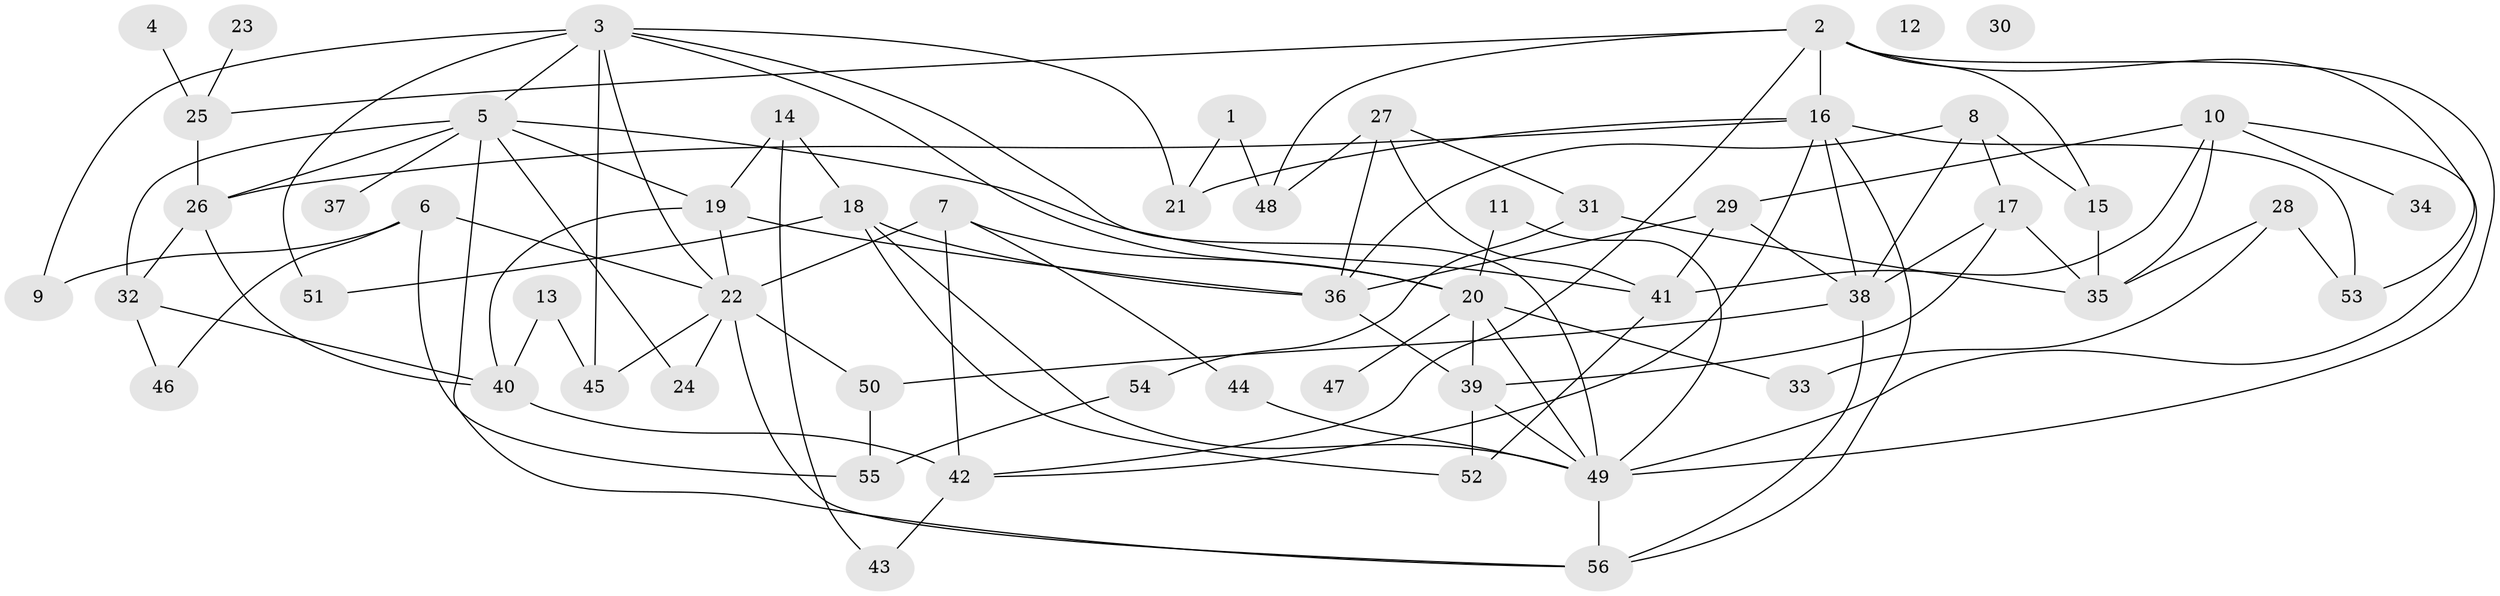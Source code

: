 // Generated by graph-tools (version 1.1) at 2025/49/03/09/25 03:49:12]
// undirected, 56 vertices, 104 edges
graph export_dot {
graph [start="1"]
  node [color=gray90,style=filled];
  1;
  2;
  3;
  4;
  5;
  6;
  7;
  8;
  9;
  10;
  11;
  12;
  13;
  14;
  15;
  16;
  17;
  18;
  19;
  20;
  21;
  22;
  23;
  24;
  25;
  26;
  27;
  28;
  29;
  30;
  31;
  32;
  33;
  34;
  35;
  36;
  37;
  38;
  39;
  40;
  41;
  42;
  43;
  44;
  45;
  46;
  47;
  48;
  49;
  50;
  51;
  52;
  53;
  54;
  55;
  56;
  1 -- 21;
  1 -- 48;
  2 -- 15;
  2 -- 16;
  2 -- 25;
  2 -- 42;
  2 -- 48;
  2 -- 49;
  2 -- 53;
  3 -- 5;
  3 -- 9;
  3 -- 20;
  3 -- 21;
  3 -- 22;
  3 -- 45;
  3 -- 49;
  3 -- 51;
  4 -- 25;
  5 -- 19;
  5 -- 24;
  5 -- 26;
  5 -- 32;
  5 -- 37;
  5 -- 41;
  5 -- 56;
  6 -- 9;
  6 -- 22;
  6 -- 46;
  6 -- 55;
  7 -- 20;
  7 -- 22;
  7 -- 42;
  7 -- 44;
  8 -- 15;
  8 -- 17;
  8 -- 36;
  8 -- 38;
  10 -- 29;
  10 -- 34;
  10 -- 35;
  10 -- 41;
  10 -- 49;
  11 -- 20;
  11 -- 49;
  13 -- 40;
  13 -- 45;
  14 -- 18;
  14 -- 19;
  14 -- 43;
  15 -- 35;
  16 -- 21;
  16 -- 26;
  16 -- 38;
  16 -- 42;
  16 -- 53;
  16 -- 56;
  17 -- 35;
  17 -- 38;
  17 -- 39;
  18 -- 36;
  18 -- 49;
  18 -- 51;
  18 -- 52;
  19 -- 22;
  19 -- 36;
  19 -- 40;
  20 -- 33;
  20 -- 39;
  20 -- 47;
  20 -- 49;
  22 -- 24;
  22 -- 45;
  22 -- 50;
  22 -- 56;
  23 -- 25;
  25 -- 26;
  26 -- 32;
  26 -- 40;
  27 -- 31;
  27 -- 36;
  27 -- 41;
  27 -- 48;
  28 -- 33;
  28 -- 35;
  28 -- 53;
  29 -- 36;
  29 -- 38;
  29 -- 41;
  31 -- 35;
  31 -- 54;
  32 -- 40;
  32 -- 46;
  36 -- 39;
  38 -- 50;
  38 -- 56;
  39 -- 49;
  39 -- 52;
  40 -- 42;
  41 -- 52;
  42 -- 43;
  44 -- 49;
  49 -- 56;
  50 -- 55;
  54 -- 55;
}
